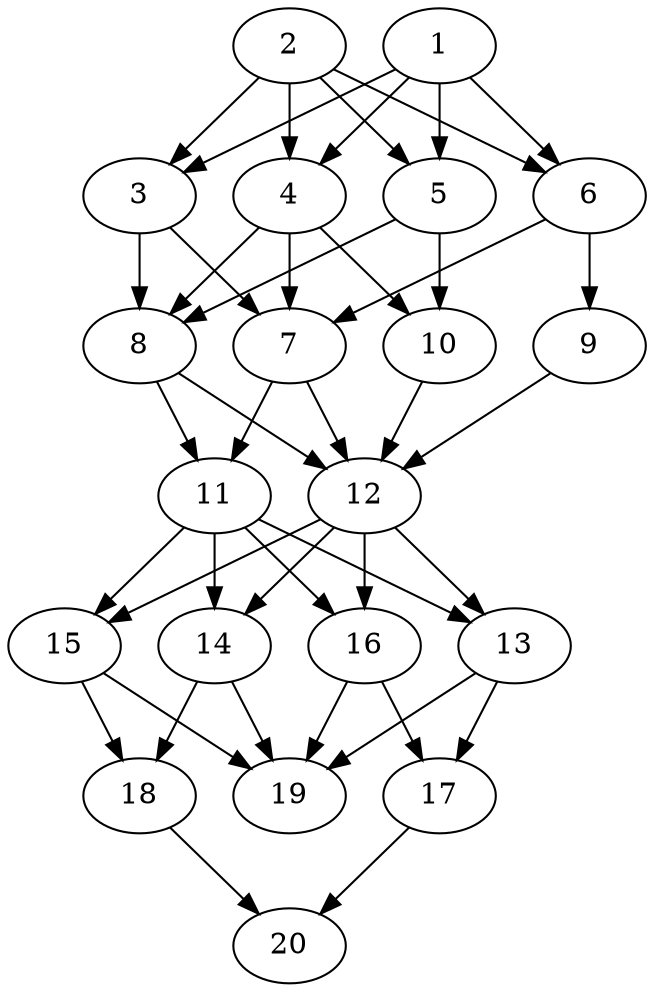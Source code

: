 // DAG automatically generated by daggen at Thu Oct  3 13:58:43 2019
// ./daggen --dot -n 20 --ccr 0.4 --fat 0.5 --regular 0.5 --density 0.9 --mindata 5242880 --maxdata 52428800 
digraph G {
  1 [size="23649280", alpha="0.01", expect_size="9459712"] 
  1 -> 3 [size ="9459712"]
  1 -> 4 [size ="9459712"]
  1 -> 5 [size ="9459712"]
  1 -> 6 [size ="9459712"]
  2 [size="109544960", alpha="0.14", expect_size="43817984"] 
  2 -> 3 [size ="43817984"]
  2 -> 4 [size ="43817984"]
  2 -> 5 [size ="43817984"]
  2 -> 6 [size ="43817984"]
  3 [size="33792000", alpha="0.06", expect_size="13516800"] 
  3 -> 7 [size ="13516800"]
  3 -> 8 [size ="13516800"]
  4 [size="109624320", alpha="0.11", expect_size="43849728"] 
  4 -> 7 [size ="43849728"]
  4 -> 8 [size ="43849728"]
  4 -> 10 [size ="43849728"]
  5 [size="79938560", alpha="0.19", expect_size="31975424"] 
  5 -> 8 [size ="31975424"]
  5 -> 10 [size ="31975424"]
  6 [size="114516480", alpha="0.03", expect_size="45806592"] 
  6 -> 7 [size ="45806592"]
  6 -> 9 [size ="45806592"]
  7 [size="87398400", alpha="0.06", expect_size="34959360"] 
  7 -> 11 [size ="34959360"]
  7 -> 12 [size ="34959360"]
  8 [size="93450240", alpha="0.05", expect_size="37380096"] 
  8 -> 11 [size ="37380096"]
  8 -> 12 [size ="37380096"]
  9 [size="94842880", alpha="0.18", expect_size="37937152"] 
  9 -> 12 [size ="37937152"]
  10 [size="104752640", alpha="0.03", expect_size="41901056"] 
  10 -> 12 [size ="41901056"]
  11 [size="51463680", alpha="0.19", expect_size="20585472"] 
  11 -> 13 [size ="20585472"]
  11 -> 14 [size ="20585472"]
  11 -> 15 [size ="20585472"]
  11 -> 16 [size ="20585472"]
  12 [size="56990720", alpha="0.04", expect_size="22796288"] 
  12 -> 13 [size ="22796288"]
  12 -> 14 [size ="22796288"]
  12 -> 15 [size ="22796288"]
  12 -> 16 [size ="22796288"]
  13 [size="23948800", alpha="0.01", expect_size="9579520"] 
  13 -> 17 [size ="9579520"]
  13 -> 19 [size ="9579520"]
  14 [size="62197760", alpha="0.13", expect_size="24879104"] 
  14 -> 18 [size ="24879104"]
  14 -> 19 [size ="24879104"]
  15 [size="129543680", alpha="0.19", expect_size="51817472"] 
  15 -> 18 [size ="51817472"]
  15 -> 19 [size ="51817472"]
  16 [size="123456000", alpha="0.03", expect_size="49382400"] 
  16 -> 17 [size ="49382400"]
  16 -> 19 [size ="49382400"]
  17 [size="26032640", alpha="0.01", expect_size="10413056"] 
  17 -> 20 [size ="10413056"]
  18 [size="63754240", alpha="0.05", expect_size="25501696"] 
  18 -> 20 [size ="25501696"]
  19 [size="93532160", alpha="0.03", expect_size="37412864"] 
  20 [size="83740160", alpha="0.15", expect_size="33496064"] 
}
